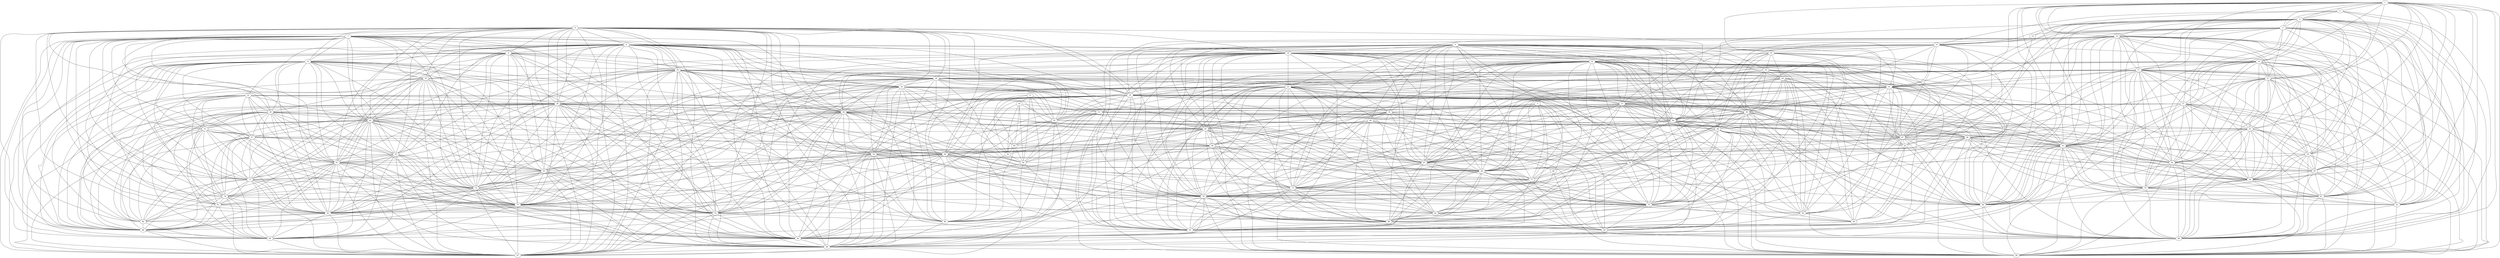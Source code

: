 strict graph G {
0;
1;
2;
3;
4;
5;
6;
7;
8;
9;
10;
11;
12;
13;
14;
15;
16;
17;
18;
19;
20;
21;
22;
23;
24;
25;
26;
27;
28;
29;
30;
31;
32;
33;
34;
35;
36;
37;
38;
39;
40;
41;
42;
43;
44;
45;
46;
47;
48;
49;
50;
51;
52;
53;
54;
55;
56;
57;
58;
59;
60;
61;
62;
63;
64;
65;
66;
67;
68;
69;
70;
71;
72;
73;
74;
75;
76;
77;
78;
79;
80;
81;
82;
83;
84;
85;
86;
87;
88;
89;
90;
91;
92;
93;
94;
95;
96;
97;
98;
99;
22 -- 47;
23 -- 57;
29 -- 47;
42 -- 84;
39 -- 76;
1 -- 10;
62 -- 64;
46 -- 92;
50 -- 66;
19 -- 78;
1 -- 65;
3 -- 40;
8 -- 61;
28 -- 67;
34 -- 40;
0 -- 58;
23 -- 36;
50 -- 85;
28 -- 41;
28 -- 44;
44 -- 76;
76 -- 94;
31 -- 68;
37 -- 47;
51 -- 77;
51 -- 90;
78 -- 93;
37 -- 89;
23 -- 82;
59 -- 67;
15 -- 98;
27 -- 69;
37 -- 98;
96 -- 97;
36 -- 45;
18 -- 56;
26 -- 77;
41 -- 96;
32 -- 33;
8 -- 44;
17 -- 47;
37 -- 38;
30 -- 55;
1 -- 27;
28 -- 59;
16 -- 83;
0 -- 29;
11 -- 56;
10 -- 65;
74 -- 77;
71 -- 74;
0 -- 22;
43 -- 69;
76 -- 98;
25 -- 68;
75 -- 93;
13 -- 36;
41 -- 49;
32 -- 80;
17 -- 28;
17 -- 64;
46 -- 78;
63 -- 82;
42 -- 74;
67 -- 98;
4 -- 91;
68 -- 78;
31 -- 35;
8 -- 63;
7 -- 71;
47 -- 98;
6 -- 44;
51 -- 55;
4 -- 15;
8 -- 38;
36 -- 60;
28 -- 80;
82 -- 90;
71 -- 81;
76 -- 88;
38 -- 61;
6 -- 30;
33 -- 65;
9 -- 86;
82 -- 86;
36 -- 74;
10 -- 35;
32 -- 72;
22 -- 31;
59 -- 93;
31 -- 93;
30 -- 79;
42 -- 86;
7 -- 38;
77 -- 96;
55 -- 96;
15 -- 52;
25 -- 58;
41 -- 54;
57 -- 60;
20 -- 32;
44 -- 78;
72 -- 90;
19 -- 22;
47 -- 89;
59 -- 76;
59 -- 99;
81 -- 82;
25 -- 39;
25 -- 67;
43 -- 91;
42 -- 63;
1 -- 53;
46 -- 76;
16 -- 59;
23 -- 51;
46 -- 50;
6 -- 38;
0 -- 45;
20 -- 42;
39 -- 93;
26 -- 38;
26 -- 97;
4 -- 70;
29 -- 52;
51 -- 82;
17 -- 59;
16 -- 47;
25 -- 45;
33 -- 48;
36 -- 84;
6 -- 42;
2 -- 12;
38 -- 45;
55 -- 77;
39 -- 46;
67 -- 93;
72 -- 96;
65 -- 69;
48 -- 59;
70 -- 91;
32 -- 49;
13 -- 81;
81 -- 86;
28 -- 79;
18 -- 54;
93 -- 94;
61 -- 63;
22 -- 29;
1 -- 70;
28 -- 99;
45 -- 83;
71 -- 82;
6 -- 55;
7 -- 86;
14 -- 87;
31 -- 76;
4 -- 87;
5 -- 87;
13 -- 86;
35 -- 38;
6 -- 72;
71 -- 90;
5 -- 47;
7 -- 72;
13 -- 20;
33 -- 43;
42 -- 61;
50 -- 88;
55 -- 71;
24 -- 85;
19 -- 46;
31 -- 98;
13 -- 71;
25 -- 34;
32 -- 56;
14 -- 69;
6 -- 8;
6 -- 59;
36 -- 57;
31 -- 39;
29 -- 85;
19 -- 85;
23 -- 58;
2 -- 4;
53 -- 91;
7 -- 26;
16 -- 93;
35 -- 76;
13 -- 55;
31 -- 69;
31 -- 44;
61 -- 79;
55 -- 97;
45 -- 88;
8 -- 28;
10 -- 89;
16 -- 25;
31 -- 64;
31 -- 67;
78 -- 85;
78 -- 95;
13 -- 61;
3 -- 88;
68 -- 95;
8 -- 94;
2 -- 98;
17 -- 76;
48 -- 99;
20 -- 72;
1 -- 62;
3 -- 50;
5 -- 17;
14 -- 17;
17 -- 21;
35 -- 77;
22 -- 75;
76 -- 89;
0 -- 19;
22 -- 44;
61 -- 86;
26 -- 81;
0 -- 92;
26 -- 34;
7 -- 90;
41 -- 48;
86 -- 90;
65 -- 91;
17 -- 62;
8 -- 20;
8 -- 97;
6 -- 35;
9 -- 20;
22 -- 46;
25 -- 94;
30 -- 86;
6 -- 80;
75 -- 76;
40 -- 95;
6 -- 16;
16 -- 26;
24 -- 88;
15 -- 67;
14 -- 53;
31 -- 52;
44 -- 53;
20 -- 30;
58 -- 88;
6 -- 41;
8 -- 13;
32 -- 59;
38 -- 68;
9 -- 77;
0 -- 24;
13 -- 42;
14 -- 62;
36 -- 86;
40 -- 88;
53 -- 67;
57 -- 84;
71 -- 77;
74 -- 84;
4 -- 47;
42 -- 82;
10 -- 47;
10 -- 53;
47 -- 85;
72 -- 74;
85 -- 95;
0 -- 75;
28 -- 53;
42 -- 77;
74 -- 82;
26 -- 75;
23 -- 45;
0 -- 46;
20 -- 38;
30 -- 72;
25 -- 83;
51 -- 57;
8 -- 59;
7 -- 79;
31 -- 46;
5 -- 91;
9 -- 42;
3 -- 75;
13 -- 30;
6 -- 61;
4 -- 5;
12 -- 15;
16 -- 45;
21 -- 89;
39 -- 47;
7 -- 61;
68 -- 88;
16 -- 67;
77 -- 94;
23 -- 84;
17 -- 70;
1 -- 17;
32 -- 63;
74 -- 81;
21 -- 70;
60 -- 68;
43 -- 99;
45 -- 73;
63 -- 74;
74 -- 90;
63 -- 79;
35 -- 44;
29 -- 89;
29 -- 67;
6 -- 86;
48 -- 64;
50 -- 78;
41 -- 59;
63 -- 72;
59 -- 96;
55 -- 90;
69 -- 87;
42 -- 57;
48 -- 49;
51 -- 81;
78 -- 88;
46 -- 52;
27 -- 56;
48 -- 96;
70 -- 98;
76 -- 93;
13 -- 82;
21 -- 62;
26 -- 60;
53 -- 62;
1 -- 5;
9 -- 32;
20 -- 94;
17 -- 91;
19 -- 39;
4 -- 98;
9 -- 28;
26 -- 36;
34 -- 83;
83 -- 88;
27 -- 65;
10 -- 87;
57 -- 61;
21 -- 64;
63 -- 94;
68 -- 85;
37 -- 53;
60 -- 88;
36 -- 97;
1 -- 99;
25 -- 75;
58 -- 82;
44 -- 98;
67 -- 76;
38 -- 94;
9 -- 79;
39 -- 68;
10 -- 14;
13 -- 72;
20 -- 35;
44 -- 67;
67 -- 89;
36 -- 77;
53 -- 98;
6 -- 13;
11 -- 18;
43 -- 65;
39 -- 98;
35 -- 79;
13 -- 77;
13 -- 84;
22 -- 50;
13 -- 96;
46 -- 89;
62 -- 98;
11 -- 41;
79 -- 80;
66 -- 83;
72 -- 82;
20 -- 96;
17 -- 27;
16 -- 34;
82 -- 97;
98 -- 99;
10 -- 15;
26 -- 86;
34 -- 78;
4 -- 43;
4 -- 65;
2 -- 15;
34 -- 68;
79 -- 97;
4 -- 89;
21 -- 65;
24 -- 46;
16 -- 78;
35 -- 72;
17 -- 44;
39 -- 44;
20 -- 56;
7 -- 82;
21 -- 43;
78 -- 83;
28 -- 63;
27 -- 70;
45 -- 78;
63 -- 71;
6 -- 82;
21 -- 69;
60 -- 61;
18 -- 80;
53 -- 99;
72 -- 79;
50 -- 92;
63 -- 80;
71 -- 86;
73 -- 75;
6 -- 20;
63 -- 86;
6 -- 28;
70 -- 87;
4 -- 10;
24 -- 50;
1 -- 14;
5 -- 15;
22 -- 24;
14 -- 41;
64 -- 65;
37 -- 45;
16 -- 60;
48 -- 70;
0 -- 25;
50 -- 73;
77 -- 86;
57 -- 90;
21 -- 91;
51 -- 61;
74 -- 97;
5 -- 31;
84 -- 86;
5 -- 69;
24 -- 78;
1 -- 21;
45 -- 94;
17 -- 93;
25 -- 73;
15 -- 29;
61 -- 94;
7 -- 9;
0 -- 67;
31 -- 85;
33 -- 56;
68 -- 76;
58 -- 81;
37 -- 94;
89 -- 99;
76 -- 99;
94 -- 97;
16 -- 88;
27 -- 49;
47 -- 69;
32 -- 79;
26 -- 42;
62 -- 65;
0 -- 83;
13 -- 63;
15 -- 46;
16 -- 31;
26 -- 82;
37 -- 68;
64 -- 69;
75 -- 83;
25 -- 35;
3 -- 66;
2 -- 21;
92 -- 95;
40 -- 66;
23 -- 60;
66 -- 73;
0 -- 76;
18 -- 49;
40 -- 58;
26 -- 68;
43 -- 70;
37 -- 76;
6 -- 79;
9 -- 13;
83 -- 95;
17 -- 87;
58 -- 73;
28 -- 94;
20 -- 55;
32 -- 77;
72 -- 77;
4 -- 31;
15 -- 47;
3 -- 95;
8 -- 9;
39 -- 85;
13 -- 79;
1 -- 98;
48 -- 79;
32 -- 54;
64 -- 98;
10 -- 17;
87 -- 99;
42 -- 94;
42 -- 96;
7 -- 77;
42 -- 72;
46 -- 93;
35 -- 53;
65 -- 99;
5 -- 64;
87 -- 91;
62 -- 99;
27 -- 91;
94 -- 96;
26 -- 84;
81 -- 84;
17 -- 69;
7 -- 13;
22 -- 25;
26 -- 58;
34 -- 95;
8 -- 79;
75 -- 94;
85 -- 92;
33 -- 54;
44 -- 99;
75 -- 95;
72 -- 76;
73 -- 95;
15 -- 85;
22 -- 78;
55 -- 61;
15 -- 89;
0 -- 68;
60 -- 75;
22 -- 73;
20 -- 79;
37 -- 39;
9 -- 71;
13 -- 57;
79 -- 96;
7 -- 74;
25 -- 38;
35 -- 37;
38 -- 75;
62 -- 91;
41 -- 56;
16 -- 37;
30 -- 63;
73 -- 78;
41 -- 79;
3 -- 34;
28 -- 77;
27 -- 99;
45 -- 82;
9 -- 96;
20 -- 97;
27 -- 53;
25 -- 78;
34 -- 75;
36 -- 82;
7 -- 51;
10 -- 31;
44 -- 59;
4 -- 17;
6 -- 77;
89 -- 98;
16 -- 89;
67 -- 75;
78 -- 92;
10 -- 37;
62 -- 69;
56 -- 99;
10 -- 70;
40 -- 75;
18 -- 41;
38 -- 93;
44 -- 94;
88 -- 93;
38 -- 76;
42 -- 71;
49 -- 54;
30 -- 61;
16 -- 53;
60 -- 83;
72 -- 86;
8 -- 32;
14 -- 48;
4 -- 27;
21 -- 47;
44 -- 96;
73 -- 88;
37 -- 46;
15 -- 19;
20 -- 48;
34 -- 88;
37 -- 78;
44 -- 69;
5 -- 89;
19 -- 92;
11 -- 33;
5 -- 12;
8 -- 35;
23 -- 90;
5 -- 65;
26 -- 71;
38 -- 63;
59 -- 94;
43 -- 53;
13 -- 97;
0 -- 37;
59 -- 79;
22 -- 39;
26 -- 51;
48 -- 56;
26 -- 88;
5 -- 21;
73 -- 83;
32 -- 97;
68 -- 83;
28 -- 32;
40 -- 60;
17 -- 67;
7 -- 20;
25 -- 88;
1 -- 64;
8 -- 99;
18 -- 33;
47 -- 53;
16 -- 38;
16 -- 75;
44 -- 68;
60 -- 71;
39 -- 75;
69 -- 98;
71 -- 72;
71 -- 84;
26 -- 72;
89 -- 93;
45 -- 67;
1 -- 69;
9 -- 63;
32 -- 96;
35 -- 94;
0 -- 16;
28 -- 96;
22 -- 88;
59 -- 64;
7 -- 63;
35 -- 98;
58 -- 68;
16 -- 72;
14 -- 70;
13 -- 90;
25 -- 82;
26 -- 94;
57 -- 82;
7 -- 8;
48 -- 87;
0 -- 40;
7 -- 97;
27 -- 43;
42 -- 97;
34 -- 45;
9 -- 55;
55 -- 63;
10 -- 67;
28 -- 76;
19 -- 52;
44 -- 93;
53 -- 65;
87 -- 89;
8 -- 30;
75 -- 88;
21 -- 31;
10 -- 44;
1 -- 87;
25 -- 60;
28 -- 56;
53 -- 89;
69 -- 91;
14 -- 56;
66 -- 95;
44 -- 46;
60 -- 82;
77 -- 90;
41 -- 43;
23 -- 81;
80 -- 96;
13 -- 26;
29 -- 46;
14 -- 98;
1 -- 47;
6 -- 9;
69 -- 70;
1 -- 4;
6 -- 76;
27 -- 41;
46 -- 47;
53 -- 69;
30 -- 36;
64 -- 87;
76 -- 96;
17 -- 89;
22 -- 93;
22 -- 92;
4 -- 44;
62 -- 70;
4 -- 99;
77 -- 82;
43 -- 62;
13 -- 23;
61 -- 97;
23 -- 26;
6 -- 71;
15 -- 39;
88 -- 95;
60 -- 90;
24 -- 95;
26 -- 90;
4 -- 64;
9 -- 74;
8 -- 72;
46 -- 85;
26 -- 61;
51 -- 71;
50 -- 75;
36 -- 63;
49 -- 80;
0 -- 60;
29 -- 50;
40 -- 73;
70 -- 99;
7 -- 55;
2 -- 91;
28 -- 38;
16 -- 58;
23 -- 71;
41 -- 64;
32 -- 35;
38 -- 96;
29 -- 78;
13 -- 74;
6 -- 26;
17 -- 35;
30 -- 77;
71 -- 97;
22 -- 89;
59 -- 77;
7 -- 30;
39 -- 92;
10 -- 64;
48 -- 53;
55 -- 82;
53 -- 76;
29 -- 37;
63 -- 96;
72 -- 94;
91 -- 98;
53 -- 87;
36 -- 72;
59 -- 63;
17 -- 98;
5 -- 98;
14 -- 27;
28 -- 48;
20 -- 41;
96 -- 99;
1 -- 43;
53 -- 59;
31 -- 47;
26 -- 57;
39 -- 88;
40 -- 45;
22 -- 38;
32 -- 41;
17 -- 48;
26 -- 83;
43 -- 87;
7 -- 57;
35 -- 41;
53 -- 96;
4 -- 62;
84 -- 90;
0 -- 34;
45 -- 60;
59 -- 97;
47 -- 67;
35 -- 59;
55 -- 79;
57 -- 86;
31 -- 89;
36 -- 51;
21 -- 98;
59 -- 72;
0 -- 78;
57 -- 81;
16 -- 22;
22 -- 34;
44 -- 89;
53 -- 93;
16 -- 68;
39 -- 67;
29 -- 92;
51 -- 97;
15 -- 31;
0 -- 73;
61 -- 72;
25 -- 76;
15 -- 22;
8 -- 71;
45 -- 68;
6 -- 7;
9 -- 30;
37 -- 44;
30 -- 74;
10 -- 21;
27 -- 62;
81 -- 90;
55 -- 72;
38 -- 53;
22 -- 45;
86 -- 97;
15 -- 93;
6 -- 63;
1 -- 91;
8 -- 16;
67 -- 78;
17 -- 43;
34 -- 58;
17 -- 53;
47 -- 68;
31 -- 37;
57 -- 77;
68 -- 93;
38 -- 44;
7 -- 84;
22 -- 83;
36 -- 61;
5 -- 10;
54 -- 56;
56 -- 80;
69 -- 89;
52 -- 89;
20 -- 99;
38 -- 79;
50 -- 95;
52 -- 92;
46 -- 68;
28 -- 97;
41 -- 99;
28 -- 35;
14 -- 91;
62 -- 87;
82 -- 84;
15 -- 37;
38 -- 67;
51 -- 86;
19 -- 95;
23 -- 86;
38 -- 97;
25 -- 26;
30 -- 51;
42 -- 81;
47 -- 52;
17 -- 99;
56 -- 79;
51 -- 84;
20 -- 59;
14 -- 64;
20 -- 28;
5 -- 70;
45 -- 90;
24 -- 68;
25 -- 44;
63 -- 77;
13 -- 38;
34 -- 73;
38 -- 82;
6 -- 94;
33 -- 49;
8 -- 76;
22 -- 37;
53 -- 70;
45 -- 76;
39 -- 78;
34 -- 50;
6 -- 36;
16 -- 94;
20 -- 80;
10 -- 99;
50 -- 83;
67 -- 68;
0 -- 50;
11 -- 49;
36 -- 81;
16 -- 35;
52 -- 85;
36 -- 71;
64 -- 91;
42 -- 60;
14 -- 43;
53 -- 94;
8 -- 42;
61 -- 71;
37 -- 67;
6 -- 32;
14 -- 65;
72 -- 97;
4 -- 14;
30 -- 71;
87 -- 98;
20 -- 61;
21 -- 87;
69 -- 99;
74 -- 86;
29 -- 93;
60 -- 81;
9 -- 61;
9 -- 80;
61 -- 82;
70 -- 89;
91 -- 99;
35 -- 97;
77 -- 79;
5 -- 62;
61 -- 90;
0 -- 44;
22 -- 60;
0 -- 88;
22 -- 94;
36 -- 55;
27 -- 64;
16 -- 44;
27 -- 87;
37 -- 75;
20 -- 77;
23 -- 61;
46 -- 67;
60 -- 84;
64 -- 70;
14 -- 99;
0 -- 95;
16 -- 46;
29 -- 31;
64 -- 99;
10 -- 62;
45 -- 57;
57 -- 71;
0 -- 93;
35 -- 99;
68 -- 73;
30 -- 97;
42 -- 79;
8 -- 96;
60 -- 73;
1 -- 31;
10 -- 69;
34 -- 60;
51 -- 72;
26 -- 45;
57 -- 74;
42 -- 55;
0 -- 85;
8 -- 77;
49 -- 56;
61 -- 81;
65 -- 87;
44 -- 64;
35 -- 93;
24 -- 29;
24 -- 52;
26 -- 76;
38 -- 59;
55 -- 74;
8 -- 80;
35 -- 89;
55 -- 86;
0 -- 39;
24 -- 92;
3 -- 83;
23 -- 42;
37 -- 88;
64 -- 89;
20 -- 63;
57 -- 58;
63 -- 97;
8 -- 55;
44 -- 47;
61 -- 84;
48 -- 65;
47 -- 76;
48 -- 80;
43 -- 98;
19 -- 68;
13 -- 51;
60 -- 94;
28 -- 72;
61 -- 74;
65 -- 98;
39 -- 52;
22 -- 85;
10 -- 43;
11 -- 54;
58 -- 83;
17 -- 65;
1 -- 89;
4 -- 69;
39 -- 89;
41 -- 80;
60 -- 76;
42 -- 51;
76 -- 78;
16 -- 76;
30 -- 42;
22 -- 76;
38 -- 42;
60 -- 78;
7 -- 96;
58 -- 90;
90 -- 97;
53 -- 64;
76 -- 77;
36 -- 42;
19 -- 24;
2 -- 5;
8 -- 26;
10 -- 93;
19 -- 29;
77 -- 97;
35 -- 48;
54 -- 80;
46 -- 88;
16 -- 39;
29 -- 39;
30 -- 96;
21 -- 53;
32 -- 99;
31 -- 53;
33 -- 99;
43 -- 64;
58 -- 60;
40 -- 83;
33 -- 41;
35 -- 69;
4 -- 21;
8 -- 41;
9 -- 72;
42 -- 90;
7 -- 42;
51 -- 74;
67 -- 94;
35 -- 64;
12 -- 52;
35 -- 63;
37 -- 93;
45 -- 75;
35 -- 96;
38 -- 60;
68 -- 94;
10 -- 98;
6 -- 96;
22 -- 95;
47 -- 93;
29 -- 68;
30 -- 32;
19 -- 50;
27 -- 33;
37 -- 85;
11 -- 80;
14 -- 21;
50 -- 68;
36 -- 90;
82 -- 94;
14 -- 33;
93 -- 98;
10 -- 91;
38 -- 77;
75 -- 78;
61 -- 77;
22 -- 68;
22 -- 67;
25 -- 37;
65 -- 70;
4 -- 53;
43 -- 48;
17 -- 31;
48 -- 69;
67 -- 88;
79 -- 94;
35 -- 67;
9 -- 97;
32 -- 48;
58 -- 78;
24 -- 39;
25 -- 93;
33 -- 80;
58 -- 75;
8 -- 82;
38 -- 72;
68 -- 75;
28 -- 64;
3 -- 73;
7 -- 36;
27 -- 48;
61 -- 96;
1 -- 2;
45 -- 58;
6 -- 97;
}
